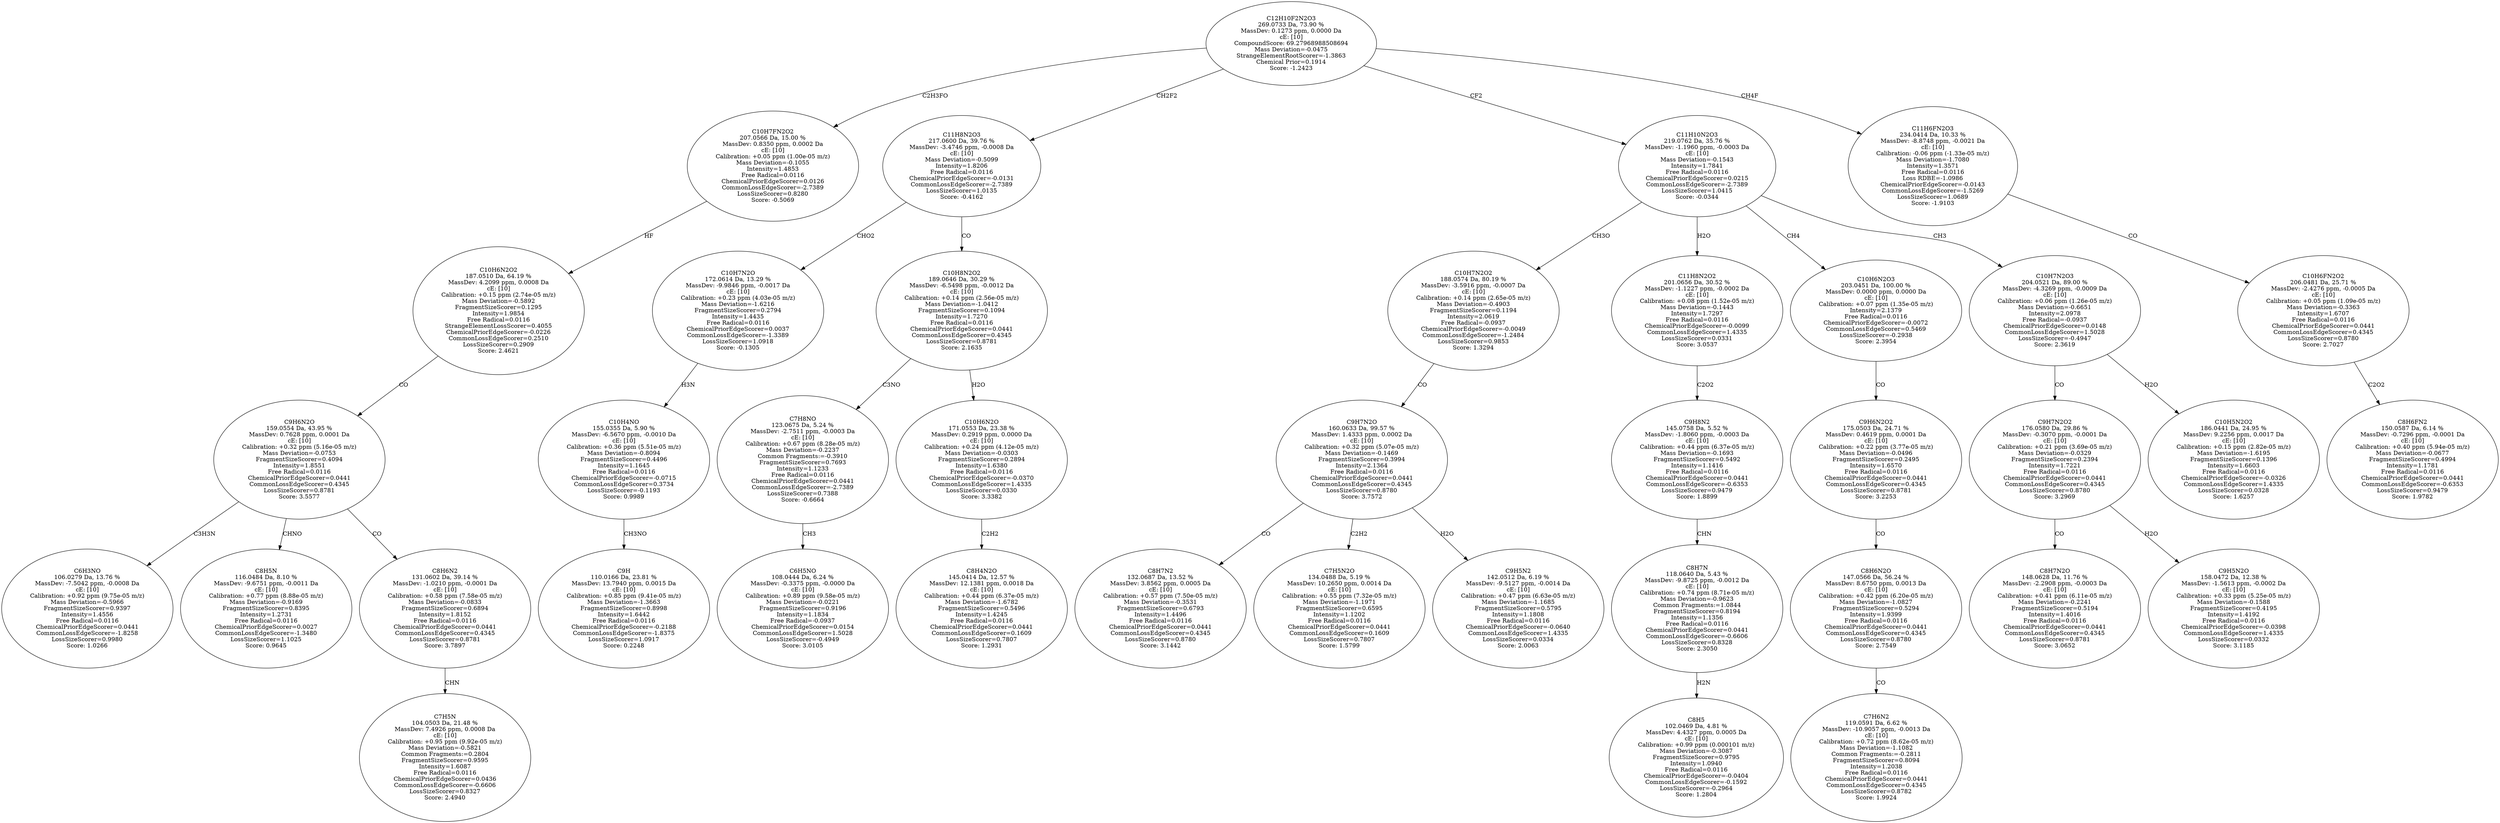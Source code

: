 strict digraph {
v1 [label="C6H3NO\n106.0279 Da, 13.76 %\nMassDev: -7.5042 ppm, -0.0008 Da\ncE: [10]\nCalibration: +0.92 ppm (9.75e-05 m/z)\nMass Deviation=-0.5966\nFragmentSizeScorer=0.9397\nIntensity=1.4556\nFree Radical=0.0116\nChemicalPriorEdgeScorer=0.0441\nCommonLossEdgeScorer=-1.8258\nLossSizeScorer=0.9980\nScore: 1.0266"];
v2 [label="C8H5N\n116.0484 Da, 8.10 %\nMassDev: -9.6751 ppm, -0.0011 Da\ncE: [10]\nCalibration: +0.77 ppm (8.88e-05 m/z)\nMass Deviation=-0.9169\nFragmentSizeScorer=0.8395\nIntensity=1.2731\nFree Radical=0.0116\nChemicalPriorEdgeScorer=0.0027\nCommonLossEdgeScorer=-1.3480\nLossSizeScorer=1.1025\nScore: 0.9645"];
v3 [label="C7H5N\n104.0503 Da, 21.48 %\nMassDev: 7.4926 ppm, 0.0008 Da\ncE: [10]\nCalibration: +0.95 ppm (9.92e-05 m/z)\nMass Deviation=-0.5821\nCommon Fragments:=0.2804\nFragmentSizeScorer=0.9595\nIntensity=1.6087\nFree Radical=0.0116\nChemicalPriorEdgeScorer=0.0436\nCommonLossEdgeScorer=-0.6606\nLossSizeScorer=0.8327\nScore: 2.4940"];
v4 [label="C8H6N2\n131.0602 Da, 39.14 %\nMassDev: -1.0210 ppm, -0.0001 Da\ncE: [10]\nCalibration: +0.58 ppm (7.58e-05 m/z)\nMass Deviation=-0.0833\nFragmentSizeScorer=0.6894\nIntensity=1.8152\nFree Radical=0.0116\nChemicalPriorEdgeScorer=0.0441\nCommonLossEdgeScorer=0.4345\nLossSizeScorer=0.8781\nScore: 3.7897"];
v5 [label="C9H6N2O\n159.0554 Da, 43.95 %\nMassDev: 0.7628 ppm, 0.0001 Da\ncE: [10]\nCalibration: +0.32 ppm (5.16e-05 m/z)\nMass Deviation=-0.0753\nFragmentSizeScorer=0.4094\nIntensity=1.8551\nFree Radical=0.0116\nChemicalPriorEdgeScorer=0.0441\nCommonLossEdgeScorer=0.4345\nLossSizeScorer=0.8781\nScore: 3.5577"];
v6 [label="C10H6N2O2\n187.0510 Da, 64.19 %\nMassDev: 4.2099 ppm, 0.0008 Da\ncE: [10]\nCalibration: +0.15 ppm (2.74e-05 m/z)\nMass Deviation=-0.5892\nFragmentSizeScorer=0.1295\nIntensity=1.9854\nFree Radical=0.0116\nStrangeElementLossScorer=0.4055\nChemicalPriorEdgeScorer=-0.0226\nCommonLossEdgeScorer=0.2510\nLossSizeScorer=0.2909\nScore: 2.4621"];
v7 [label="C10H7FN2O2\n207.0566 Da, 15.00 %\nMassDev: 0.8350 ppm, 0.0002 Da\ncE: [10]\nCalibration: +0.05 ppm (1.00e-05 m/z)\nMass Deviation=-0.1055\nIntensity=1.4853\nFree Radical=0.0116\nChemicalPriorEdgeScorer=0.0126\nCommonLossEdgeScorer=-2.7389\nLossSizeScorer=0.8280\nScore: -0.5069"];
v8 [label="C9H\n110.0166 Da, 23.81 %\nMassDev: 13.7940 ppm, 0.0015 Da\ncE: [10]\nCalibration: +0.85 ppm (9.41e-05 m/z)\nMass Deviation=-1.3663\nFragmentSizeScorer=0.8998\nIntensity=1.6442\nFree Radical=0.0116\nChemicalPriorEdgeScorer=-0.2188\nCommonLossEdgeScorer=-1.8375\nLossSizeScorer=1.0917\nScore: 0.2248"];
v9 [label="C10H4NO\n155.0355 Da, 5.90 %\nMassDev: -6.5670 ppm, -0.0010 Da\ncE: [10]\nCalibration: +0.36 ppm (5.51e-05 m/z)\nMass Deviation=-0.8094\nFragmentSizeScorer=0.4496\nIntensity=1.1645\nFree Radical=0.0116\nChemicalPriorEdgeScorer=-0.0715\nCommonLossEdgeScorer=0.3734\nLossSizeScorer=-0.1193\nScore: 0.9989"];
v10 [label="C10H7N2O\n172.0614 Da, 13.29 %\nMassDev: -9.9846 ppm, -0.0017 Da\ncE: [10]\nCalibration: +0.23 ppm (4.03e-05 m/z)\nMass Deviation=-1.6216\nFragmentSizeScorer=0.2794\nIntensity=1.4435\nFree Radical=0.0116\nChemicalPriorEdgeScorer=0.0037\nCommonLossEdgeScorer=-1.3389\nLossSizeScorer=1.0918\nScore: -0.1305"];
v11 [label="C6H5NO\n108.0444 Da, 6.24 %\nMassDev: -0.3375 ppm, -0.0000 Da\ncE: [10]\nCalibration: +0.89 ppm (9.58e-05 m/z)\nMass Deviation=-0.0221\nFragmentSizeScorer=0.9196\nIntensity=1.1834\nFree Radical=-0.0937\nChemicalPriorEdgeScorer=0.0154\nCommonLossEdgeScorer=1.5028\nLossSizeScorer=-0.4949\nScore: 3.0105"];
v12 [label="C7H8NO\n123.0675 Da, 5.24 %\nMassDev: -2.7511 ppm, -0.0003 Da\ncE: [10]\nCalibration: +0.67 ppm (8.28e-05 m/z)\nMass Deviation=-0.2237\nCommon Fragments:=-0.3910\nFragmentSizeScorer=0.7693\nIntensity=1.1233\nFree Radical=0.0116\nChemicalPriorEdgeScorer=0.0441\nCommonLossEdgeScorer=-2.7389\nLossSizeScorer=0.7388\nScore: -0.6664"];
v13 [label="C8H4N2O\n145.0414 Da, 12.57 %\nMassDev: 12.1381 ppm, 0.0018 Da\ncE: [10]\nCalibration: +0.44 ppm (6.37e-05 m/z)\nMass Deviation=-1.6782\nFragmentSizeScorer=0.5496\nIntensity=1.4245\nFree Radical=0.0116\nChemicalPriorEdgeScorer=0.0441\nCommonLossEdgeScorer=0.1609\nLossSizeScorer=0.7807\nScore: 1.2931"];
v14 [label="C10H6N2O\n171.0553 Da, 23.38 %\nMassDev: 0.2919 ppm, 0.0000 Da\ncE: [10]\nCalibration: +0.24 ppm (4.12e-05 m/z)\nMass Deviation=-0.0303\nFragmentSizeScorer=0.2894\nIntensity=1.6380\nFree Radical=0.0116\nChemicalPriorEdgeScorer=-0.0370\nCommonLossEdgeScorer=1.4335\nLossSizeScorer=0.0330\nScore: 3.3382"];
v15 [label="C10H8N2O2\n189.0646 Da, 30.29 %\nMassDev: -6.5498 ppm, -0.0012 Da\ncE: [10]\nCalibration: +0.14 ppm (2.56e-05 m/z)\nMass Deviation=-1.0412\nFragmentSizeScorer=0.1094\nIntensity=1.7270\nFree Radical=0.0116\nChemicalPriorEdgeScorer=0.0441\nCommonLossEdgeScorer=0.4345\nLossSizeScorer=0.8781\nScore: 2.1635"];
v16 [label="C11H8N2O3\n217.0600 Da, 39.76 %\nMassDev: -3.4746 ppm, -0.0008 Da\ncE: [10]\nMass Deviation=-0.5099\nIntensity=1.8206\nFree Radical=0.0116\nChemicalPriorEdgeScorer=-0.0131\nCommonLossEdgeScorer=-2.7389\nLossSizeScorer=1.0135\nScore: -0.4162"];
v17 [label="C8H7N2\n132.0687 Da, 13.52 %\nMassDev: 3.8562 ppm, 0.0005 Da\ncE: [10]\nCalibration: +0.57 ppm (7.50e-05 m/z)\nMass Deviation=-0.3531\nFragmentSizeScorer=0.6793\nIntensity=1.4496\nFree Radical=0.0116\nChemicalPriorEdgeScorer=0.0441\nCommonLossEdgeScorer=0.4345\nLossSizeScorer=0.8780\nScore: 3.1442"];
v18 [label="C7H5N2O\n134.0488 Da, 5.19 %\nMassDev: 10.2650 ppm, 0.0014 Da\ncE: [10]\nCalibration: +0.55 ppm (7.32e-05 m/z)\nMass Deviation=-1.1971\nFragmentSizeScorer=0.6595\nIntensity=1.1202\nFree Radical=0.0116\nChemicalPriorEdgeScorer=0.0441\nCommonLossEdgeScorer=0.1609\nLossSizeScorer=0.7807\nScore: 1.5799"];
v19 [label="C9H5N2\n142.0512 Da, 6.19 %\nMassDev: -9.5127 ppm, -0.0014 Da\ncE: [10]\nCalibration: +0.47 ppm (6.63e-05 m/z)\nMass Deviation=-1.1685\nFragmentSizeScorer=0.5795\nIntensity=1.1808\nFree Radical=0.0116\nChemicalPriorEdgeScorer=-0.0640\nCommonLossEdgeScorer=1.4335\nLossSizeScorer=0.0334\nScore: 2.0063"];
v20 [label="C9H7N2O\n160.0633 Da, 99.57 %\nMassDev: 1.4333 ppm, 0.0002 Da\ncE: [10]\nCalibration: +0.32 ppm (5.07e-05 m/z)\nMass Deviation=-0.1469\nFragmentSizeScorer=0.3994\nIntensity=2.1364\nFree Radical=0.0116\nChemicalPriorEdgeScorer=0.0441\nCommonLossEdgeScorer=0.4345\nLossSizeScorer=0.8780\nScore: 3.7572"];
v21 [label="C10H7N2O2\n188.0574 Da, 80.19 %\nMassDev: -3.5916 ppm, -0.0007 Da\ncE: [10]\nCalibration: +0.14 ppm (2.65e-05 m/z)\nMass Deviation=-0.4903\nFragmentSizeScorer=0.1194\nIntensity=2.0619\nFree Radical=-0.0937\nChemicalPriorEdgeScorer=-0.0049\nCommonLossEdgeScorer=-1.2484\nLossSizeScorer=0.9853\nScore: 1.3294"];
v22 [label="C8H5\n102.0469 Da, 4.81 %\nMassDev: 4.4327 ppm, 0.0005 Da\ncE: [10]\nCalibration: +0.99 ppm (0.000101 m/z)\nMass Deviation=-0.3087\nFragmentSizeScorer=0.9795\nIntensity=1.0940\nFree Radical=0.0116\nChemicalPriorEdgeScorer=-0.0404\nCommonLossEdgeScorer=-0.1592\nLossSizeScorer=-0.2964\nScore: 1.2804"];
v23 [label="C8H7N\n118.0640 Da, 5.43 %\nMassDev: -9.8725 ppm, -0.0012 Da\ncE: [10]\nCalibration: +0.74 ppm (8.71e-05 m/z)\nMass Deviation=-0.9623\nCommon Fragments:=1.0844\nFragmentSizeScorer=0.8194\nIntensity=1.1356\nFree Radical=0.0116\nChemicalPriorEdgeScorer=0.0441\nCommonLossEdgeScorer=-0.6606\nLossSizeScorer=0.8328\nScore: 2.3050"];
v24 [label="C9H8N2\n145.0758 Da, 5.52 %\nMassDev: -1.8060 ppm, -0.0003 Da\ncE: [10]\nCalibration: +0.44 ppm (6.37e-05 m/z)\nMass Deviation=-0.1693\nFragmentSizeScorer=0.5492\nIntensity=1.1416\nFree Radical=0.0116\nChemicalPriorEdgeScorer=0.0441\nCommonLossEdgeScorer=-0.6353\nLossSizeScorer=0.9479\nScore: 1.8899"];
v25 [label="C11H8N2O2\n201.0656 Da, 30.52 %\nMassDev: -1.1227 ppm, -0.0002 Da\ncE: [10]\nCalibration: +0.08 ppm (1.52e-05 m/z)\nMass Deviation=-0.1443\nIntensity=1.7297\nFree Radical=0.0116\nChemicalPriorEdgeScorer=-0.0099\nCommonLossEdgeScorer=1.4335\nLossSizeScorer=0.0331\nScore: 3.0537"];
v26 [label="C7H6N2\n119.0591 Da, 6.62 %\nMassDev: -10.9057 ppm, -0.0013 Da\ncE: [10]\nCalibration: +0.72 ppm (8.62e-05 m/z)\nMass Deviation=-1.1082\nCommon Fragments:=-0.2811\nFragmentSizeScorer=0.8094\nIntensity=1.2038\nFree Radical=0.0116\nChemicalPriorEdgeScorer=0.0441\nCommonLossEdgeScorer=0.4345\nLossSizeScorer=0.8782\nScore: 1.9924"];
v27 [label="C8H6N2O\n147.0566 Da, 56.24 %\nMassDev: 8.6750 ppm, 0.0013 Da\ncE: [10]\nCalibration: +0.42 ppm (6.20e-05 m/z)\nMass Deviation=-1.0827\nFragmentSizeScorer=0.5294\nIntensity=1.9399\nFree Radical=0.0116\nChemicalPriorEdgeScorer=0.0441\nCommonLossEdgeScorer=0.4345\nLossSizeScorer=0.8780\nScore: 2.7549"];
v28 [label="C9H6N2O2\n175.0503 Da, 24.71 %\nMassDev: 0.4619 ppm, 0.0001 Da\ncE: [10]\nCalibration: +0.22 ppm (3.77e-05 m/z)\nMass Deviation=-0.0496\nFragmentSizeScorer=0.2495\nIntensity=1.6570\nFree Radical=0.0116\nChemicalPriorEdgeScorer=0.0441\nCommonLossEdgeScorer=0.4345\nLossSizeScorer=0.8781\nScore: 3.2253"];
v29 [label="C10H6N2O3\n203.0451 Da, 100.00 %\nMassDev: 0.0000 ppm, 0.0000 Da\ncE: [10]\nCalibration: +0.07 ppm (1.35e-05 m/z)\nIntensity=2.1379\nFree Radical=0.0116\nChemicalPriorEdgeScorer=-0.0072\nCommonLossEdgeScorer=0.5469\nLossSizeScorer=-0.2938\nScore: 2.3954"];
v30 [label="C8H7N2O\n148.0628 Da, 11.76 %\nMassDev: -2.2908 ppm, -0.0003 Da\ncE: [10]\nCalibration: +0.41 ppm (6.11e-05 m/z)\nMass Deviation=-0.2241\nFragmentSizeScorer=0.5194\nIntensity=1.4016\nFree Radical=0.0116\nChemicalPriorEdgeScorer=0.0441\nCommonLossEdgeScorer=0.4345\nLossSizeScorer=0.8781\nScore: 3.0652"];
v31 [label="C9H5N2O\n158.0472 Da, 12.38 %\nMassDev: -1.5613 ppm, -0.0002 Da\ncE: [10]\nCalibration: +0.33 ppm (5.25e-05 m/z)\nMass Deviation=-0.1588\nFragmentSizeScorer=0.4195\nIntensity=1.4192\nFree Radical=0.0116\nChemicalPriorEdgeScorer=-0.0398\nCommonLossEdgeScorer=1.4335\nLossSizeScorer=0.0332\nScore: 3.1185"];
v32 [label="C9H7N2O2\n176.0580 Da, 29.86 %\nMassDev: -0.3070 ppm, -0.0001 Da\ncE: [10]\nCalibration: +0.21 ppm (3.69e-05 m/z)\nMass Deviation=-0.0329\nFragmentSizeScorer=0.2394\nIntensity=1.7221\nFree Radical=0.0116\nChemicalPriorEdgeScorer=0.0441\nCommonLossEdgeScorer=0.4345\nLossSizeScorer=0.8780\nScore: 3.2969"];
v33 [label="C10H5N2O2\n186.0441 Da, 24.95 %\nMassDev: 9.2256 ppm, 0.0017 Da\ncE: [10]\nCalibration: +0.15 ppm (2.82e-05 m/z)\nMass Deviation=-1.6195\nFragmentSizeScorer=0.1396\nIntensity=1.6603\nFree Radical=0.0116\nChemicalPriorEdgeScorer=-0.0326\nCommonLossEdgeScorer=1.4335\nLossSizeScorer=0.0328\nScore: 1.6257"];
v34 [label="C10H7N2O3\n204.0521 Da, 89.00 %\nMassDev: -4.3269 ppm, -0.0009 Da\ncE: [10]\nCalibration: +0.06 ppm (1.26e-05 m/z)\nMass Deviation=-0.6651\nIntensity=2.0978\nFree Radical=-0.0937\nChemicalPriorEdgeScorer=0.0148\nCommonLossEdgeScorer=1.5028\nLossSizeScorer=-0.4947\nScore: 2.3619"];
v35 [label="C11H10N2O3\n219.0762 Da, 35.76 %\nMassDev: -1.1960 ppm, -0.0003 Da\ncE: [10]\nMass Deviation=-0.1543\nIntensity=1.7841\nFree Radical=0.0116\nChemicalPriorEdgeScorer=0.0215\nCommonLossEdgeScorer=-2.7389\nLossSizeScorer=1.0415\nScore: -0.0344"];
v36 [label="C8H6FN2\n150.0587 Da, 6.14 %\nMassDev: -0.7296 ppm, -0.0001 Da\ncE: [10]\nCalibration: +0.40 ppm (5.94e-05 m/z)\nMass Deviation=-0.0677\nFragmentSizeScorer=0.4994\nIntensity=1.1781\nFree Radical=0.0116\nChemicalPriorEdgeScorer=0.0441\nCommonLossEdgeScorer=-0.6353\nLossSizeScorer=0.9479\nScore: 1.9782"];
v37 [label="C10H6FN2O2\n206.0481 Da, 25.71 %\nMassDev: -2.4276 ppm, -0.0005 Da\ncE: [10]\nCalibration: +0.05 ppm (1.09e-05 m/z)\nMass Deviation=-0.3363\nIntensity=1.6707\nFree Radical=0.0116\nChemicalPriorEdgeScorer=0.0441\nCommonLossEdgeScorer=0.4345\nLossSizeScorer=0.8780\nScore: 2.7027"];
v38 [label="C11H6FN2O3\n234.0414 Da, 10.33 %\nMassDev: -8.8748 ppm, -0.0021 Da\ncE: [10]\nCalibration: -0.06 ppm (-1.33e-05 m/z)\nMass Deviation=-1.7080\nIntensity=1.3571\nFree Radical=0.0116\nLoss RDBE=-1.0986\nChemicalPriorEdgeScorer=-0.0143\nCommonLossEdgeScorer=-1.5269\nLossSizeScorer=1.0689\nScore: -1.9103"];
v39 [label="C12H10F2N2O3\n269.0733 Da, 73.90 %\nMassDev: 0.1273 ppm, 0.0000 Da\ncE: [10]\nCompoundScore: 69.27968988508694\nMass Deviation=-0.0475\nStrangeElementRootScorer=-1.3863\nChemical Prior=0.1914\nScore: -1.2423"];
v5 -> v1 [label="C3H3N"];
v5 -> v2 [label="CHNO"];
v4 -> v3 [label="CHN"];
v5 -> v4 [label="CO"];
v6 -> v5 [label="CO"];
v7 -> v6 [label="HF"];
v39 -> v7 [label="C2H3FO"];
v9 -> v8 [label="CH3NO"];
v10 -> v9 [label="H3N"];
v16 -> v10 [label="CHO2"];
v12 -> v11 [label="CH3"];
v15 -> v12 [label="C3NO"];
v14 -> v13 [label="C2H2"];
v15 -> v14 [label="H2O"];
v16 -> v15 [label="CO"];
v39 -> v16 [label="CH2F2"];
v20 -> v17 [label="CO"];
v20 -> v18 [label="C2H2"];
v20 -> v19 [label="H2O"];
v21 -> v20 [label="CO"];
v35 -> v21 [label="CH3O"];
v23 -> v22 [label="H2N"];
v24 -> v23 [label="CHN"];
v25 -> v24 [label="C2O2"];
v35 -> v25 [label="H2O"];
v27 -> v26 [label="CO"];
v28 -> v27 [label="CO"];
v29 -> v28 [label="CO"];
v35 -> v29 [label="CH4"];
v32 -> v30 [label="CO"];
v32 -> v31 [label="H2O"];
v34 -> v32 [label="CO"];
v34 -> v33 [label="H2O"];
v35 -> v34 [label="CH3"];
v39 -> v35 [label="CF2"];
v37 -> v36 [label="C2O2"];
v38 -> v37 [label="CO"];
v39 -> v38 [label="CH4F"];
}